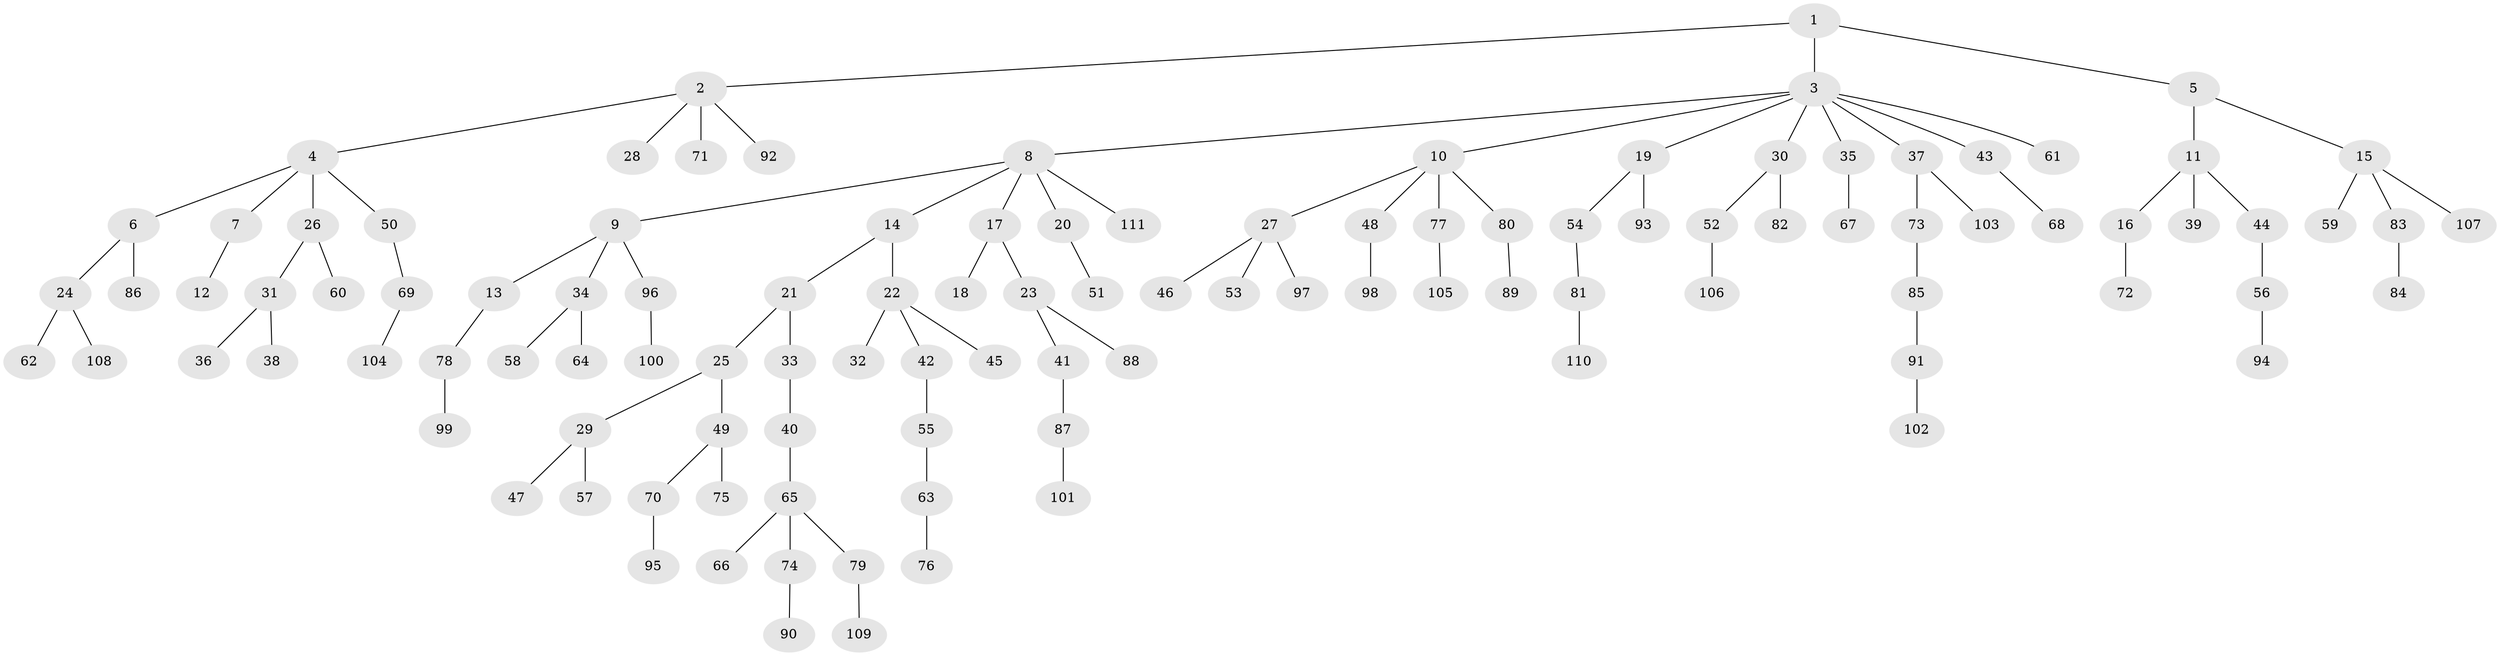 // coarse degree distribution, {3: 0.1323529411764706, 4: 0.029411764705882353, 8: 0.014705882352941176, 5: 0.04411764705882353, 2: 0.3382352941176471, 1: 0.4411764705882353}
// Generated by graph-tools (version 1.1) at 2025/51/03/04/25 22:51:34]
// undirected, 111 vertices, 110 edges
graph export_dot {
  node [color=gray90,style=filled];
  1;
  2;
  3;
  4;
  5;
  6;
  7;
  8;
  9;
  10;
  11;
  12;
  13;
  14;
  15;
  16;
  17;
  18;
  19;
  20;
  21;
  22;
  23;
  24;
  25;
  26;
  27;
  28;
  29;
  30;
  31;
  32;
  33;
  34;
  35;
  36;
  37;
  38;
  39;
  40;
  41;
  42;
  43;
  44;
  45;
  46;
  47;
  48;
  49;
  50;
  51;
  52;
  53;
  54;
  55;
  56;
  57;
  58;
  59;
  60;
  61;
  62;
  63;
  64;
  65;
  66;
  67;
  68;
  69;
  70;
  71;
  72;
  73;
  74;
  75;
  76;
  77;
  78;
  79;
  80;
  81;
  82;
  83;
  84;
  85;
  86;
  87;
  88;
  89;
  90;
  91;
  92;
  93;
  94;
  95;
  96;
  97;
  98;
  99;
  100;
  101;
  102;
  103;
  104;
  105;
  106;
  107;
  108;
  109;
  110;
  111;
  1 -- 2;
  1 -- 3;
  1 -- 5;
  2 -- 4;
  2 -- 28;
  2 -- 71;
  2 -- 92;
  3 -- 8;
  3 -- 10;
  3 -- 19;
  3 -- 30;
  3 -- 35;
  3 -- 37;
  3 -- 43;
  3 -- 61;
  4 -- 6;
  4 -- 7;
  4 -- 26;
  4 -- 50;
  5 -- 11;
  5 -- 15;
  6 -- 24;
  6 -- 86;
  7 -- 12;
  8 -- 9;
  8 -- 14;
  8 -- 17;
  8 -- 20;
  8 -- 111;
  9 -- 13;
  9 -- 34;
  9 -- 96;
  10 -- 27;
  10 -- 48;
  10 -- 77;
  10 -- 80;
  11 -- 16;
  11 -- 39;
  11 -- 44;
  13 -- 78;
  14 -- 21;
  14 -- 22;
  15 -- 59;
  15 -- 83;
  15 -- 107;
  16 -- 72;
  17 -- 18;
  17 -- 23;
  19 -- 54;
  19 -- 93;
  20 -- 51;
  21 -- 25;
  21 -- 33;
  22 -- 32;
  22 -- 42;
  22 -- 45;
  23 -- 41;
  23 -- 88;
  24 -- 62;
  24 -- 108;
  25 -- 29;
  25 -- 49;
  26 -- 31;
  26 -- 60;
  27 -- 46;
  27 -- 53;
  27 -- 97;
  29 -- 47;
  29 -- 57;
  30 -- 52;
  30 -- 82;
  31 -- 36;
  31 -- 38;
  33 -- 40;
  34 -- 58;
  34 -- 64;
  35 -- 67;
  37 -- 73;
  37 -- 103;
  40 -- 65;
  41 -- 87;
  42 -- 55;
  43 -- 68;
  44 -- 56;
  48 -- 98;
  49 -- 70;
  49 -- 75;
  50 -- 69;
  52 -- 106;
  54 -- 81;
  55 -- 63;
  56 -- 94;
  63 -- 76;
  65 -- 66;
  65 -- 74;
  65 -- 79;
  69 -- 104;
  70 -- 95;
  73 -- 85;
  74 -- 90;
  77 -- 105;
  78 -- 99;
  79 -- 109;
  80 -- 89;
  81 -- 110;
  83 -- 84;
  85 -- 91;
  87 -- 101;
  91 -- 102;
  96 -- 100;
}
